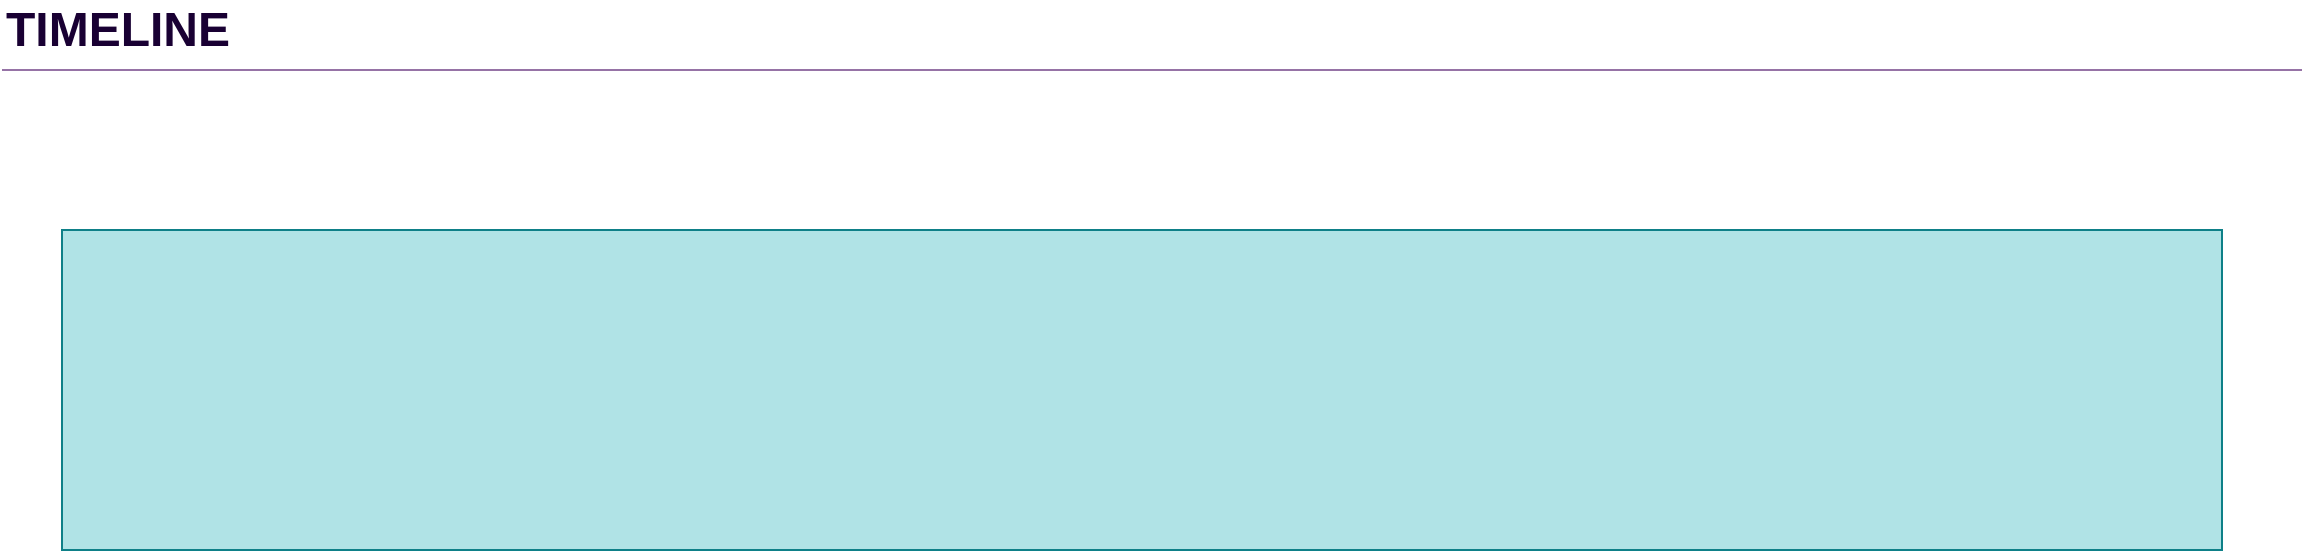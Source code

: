 <mxfile version="14.5.1" type="device"><diagram id="CRBN6lLITdc_-BTUFHfK" name="Page-1"><mxGraphModel dx="1447" dy="857" grid="1" gridSize="10" guides="1" tooltips="1" connect="1" arrows="1" fold="1" page="1" pageScale="1" pageWidth="1169" pageHeight="827" math="0" shadow="0"><root><mxCell id="0"/><mxCell id="1" parent="0"/><mxCell id="K_kupXHCW02auXA2yIGa-3" value="" style="group" vertex="1" connectable="0" parent="1"><mxGeometry x="10" y="10" width="1150" height="30" as="geometry"/></mxCell><mxCell id="K_kupXHCW02auXA2yIGa-1" value="TIMELINE" style="text;html=1;strokeColor=none;fillColor=none;align=left;verticalAlign=middle;whiteSpace=wrap;rounded=0;fontSize=24;fontStyle=1;fontColor=#190033;" vertex="1" parent="K_kupXHCW02auXA2yIGa-3"><mxGeometry width="1150" height="20" as="geometry"/></mxCell><mxCell id="K_kupXHCW02auXA2yIGa-2" value="" style="endArrow=none;html=1;fontSize=24;fillColor=#e1d5e7;strokeColor=#9673a6;" edge="1" parent="K_kupXHCW02auXA2yIGa-3"><mxGeometry width="50" height="50" relative="1" as="geometry"><mxPoint y="30" as="sourcePoint"/><mxPoint x="1150" y="30" as="targetPoint"/></mxGeometry></mxCell><mxCell id="K_kupXHCW02auXA2yIGa-5" value="" style="rounded=0;whiteSpace=wrap;html=1;fontSize=24;align=left;fillColor=#b0e3e6;strokeColor=#0e8088;" vertex="1" parent="1"><mxGeometry x="40" y="120" width="1080" height="160" as="geometry"/></mxCell></root></mxGraphModel></diagram></mxfile>